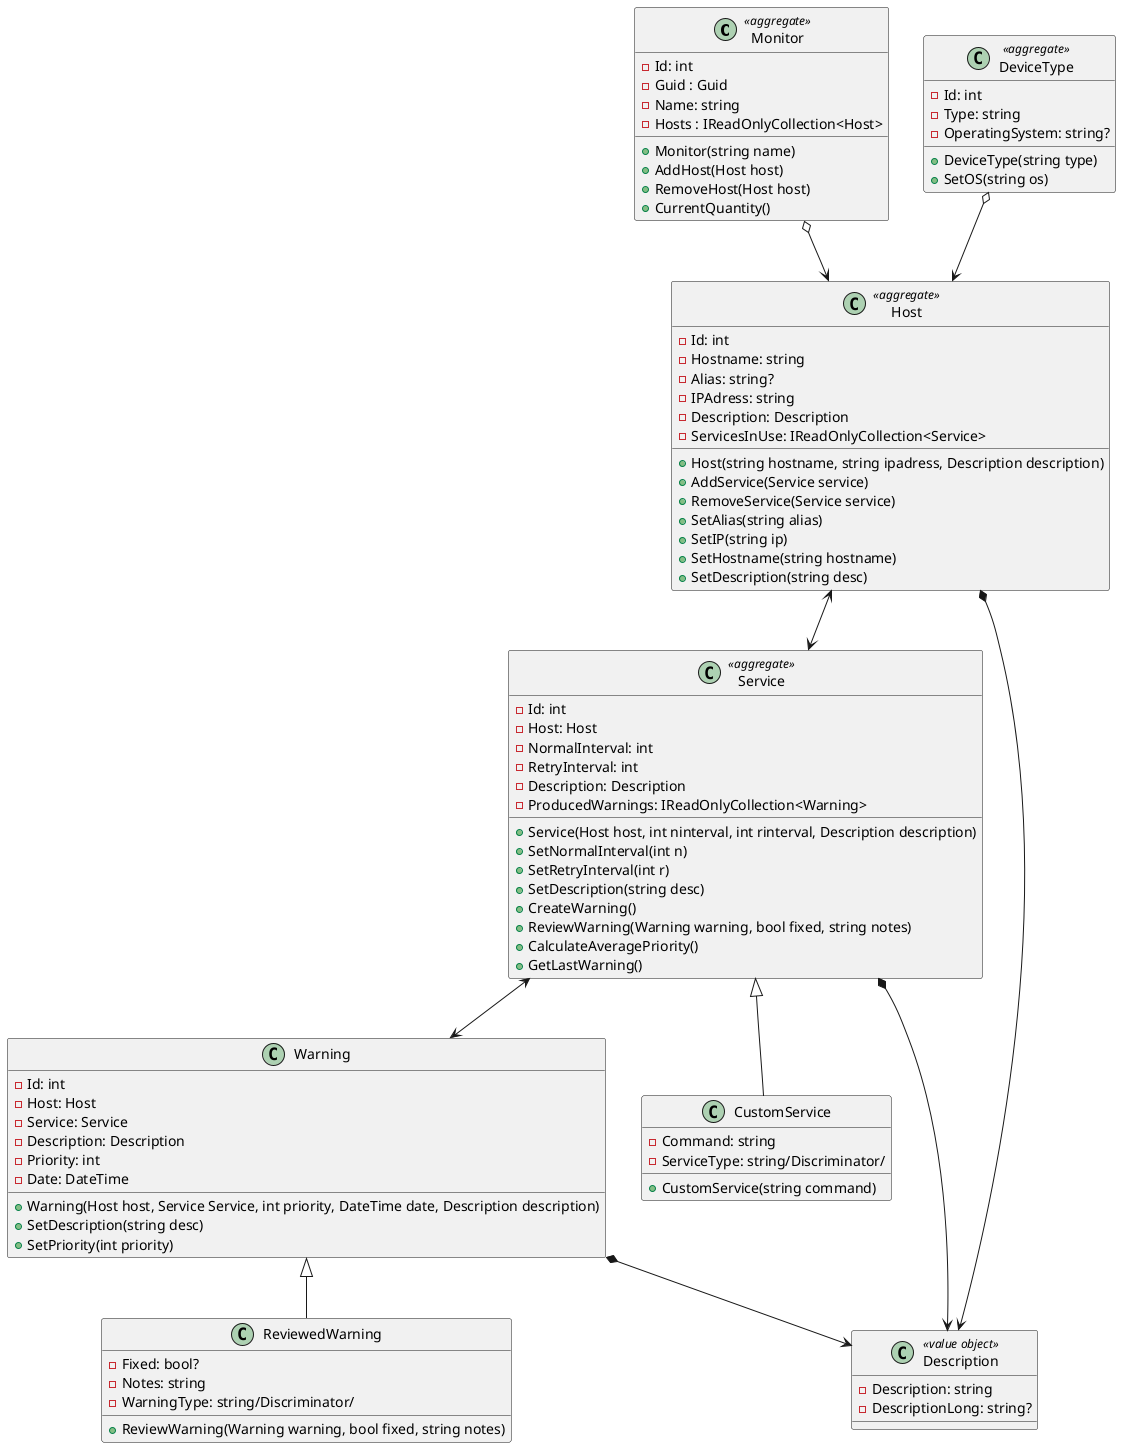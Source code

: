 @startuml

class Monitor <<aggregate>>{
    - Id: int
    - Guid : Guid
    - Name: string
    - Hosts : IReadOnlyCollection<Host>
    + Monitor(string name)
    + AddHost(Host host)
    + RemoveHost(Host host)
    + CurrentQuantity()
}

class Host <<aggregate>>{
    -Id: int
    -Hostname: string
    -Alias: string?
    -IPAdress: string
    -Description: Description
    -ServicesInUse: IReadOnlyCollection<Service>
    +Host(string hostname, string ipadress, Description description)
    +AddService(Service service)
    +RemoveService(Service service)
    +SetAlias(string alias)
    +SetIP(string ip)
    +SetHostname(string hostname)
    +SetDescription(string desc)
}
class Service<<aggregate>>{
    -Id: int
    -Host: Host
    -NormalInterval: int
    -RetryInterval: int
    -Description: Description
    -ProducedWarnings: IReadOnlyCollection<Warning>
    +Service(Host host, int ninterval, int rinterval, Description description)
    +SetNormalInterval(int n)
    +SetRetryInterval(int r)
    +SetDescription(string desc)
    +CreateWarning()
    +ReviewWarning(Warning warning, bool fixed, string notes)
    +CalculateAveragePriority()
    +GetLastWarning()

}

class CustomService{
    -Command: string
    -ServiceType: string/Discriminator/
    +CustomService(string command)
}

class Description <<value object>>{
    -Description: string
    -DescriptionLong: string?
}

class Warning{
    -Id: int
    -Host: Host
    -Service: Service
    -Description: Description
    -Priority: int
    -Date: DateTime
    +Warning(Host host, Service Service, int priority, DateTime date, Description description)
    +SetDescription(string desc)
    +SetPriority(int priority)
}

class ReviewedWarning{
    -Fixed: bool?
    -Notes: string
    -WarningType: string/Discriminator/
    +ReviewWarning(Warning warning, bool fixed, string notes)
}

class DeviceType <<aggregate>>{
    -Id: int
    -Type: string
    -OperatingSystem: string?
    +DeviceType(string type)
    +SetOS(string os)
}

ReviewedWarning -up-|> Warning
CustomService -up-|> Service
Host *--> Description
Service *--> Description
Warning *--> Description
Host <--> Service
Monitor o--> Host
DeviceType o--> Host
Service <--> Warning


@enduml